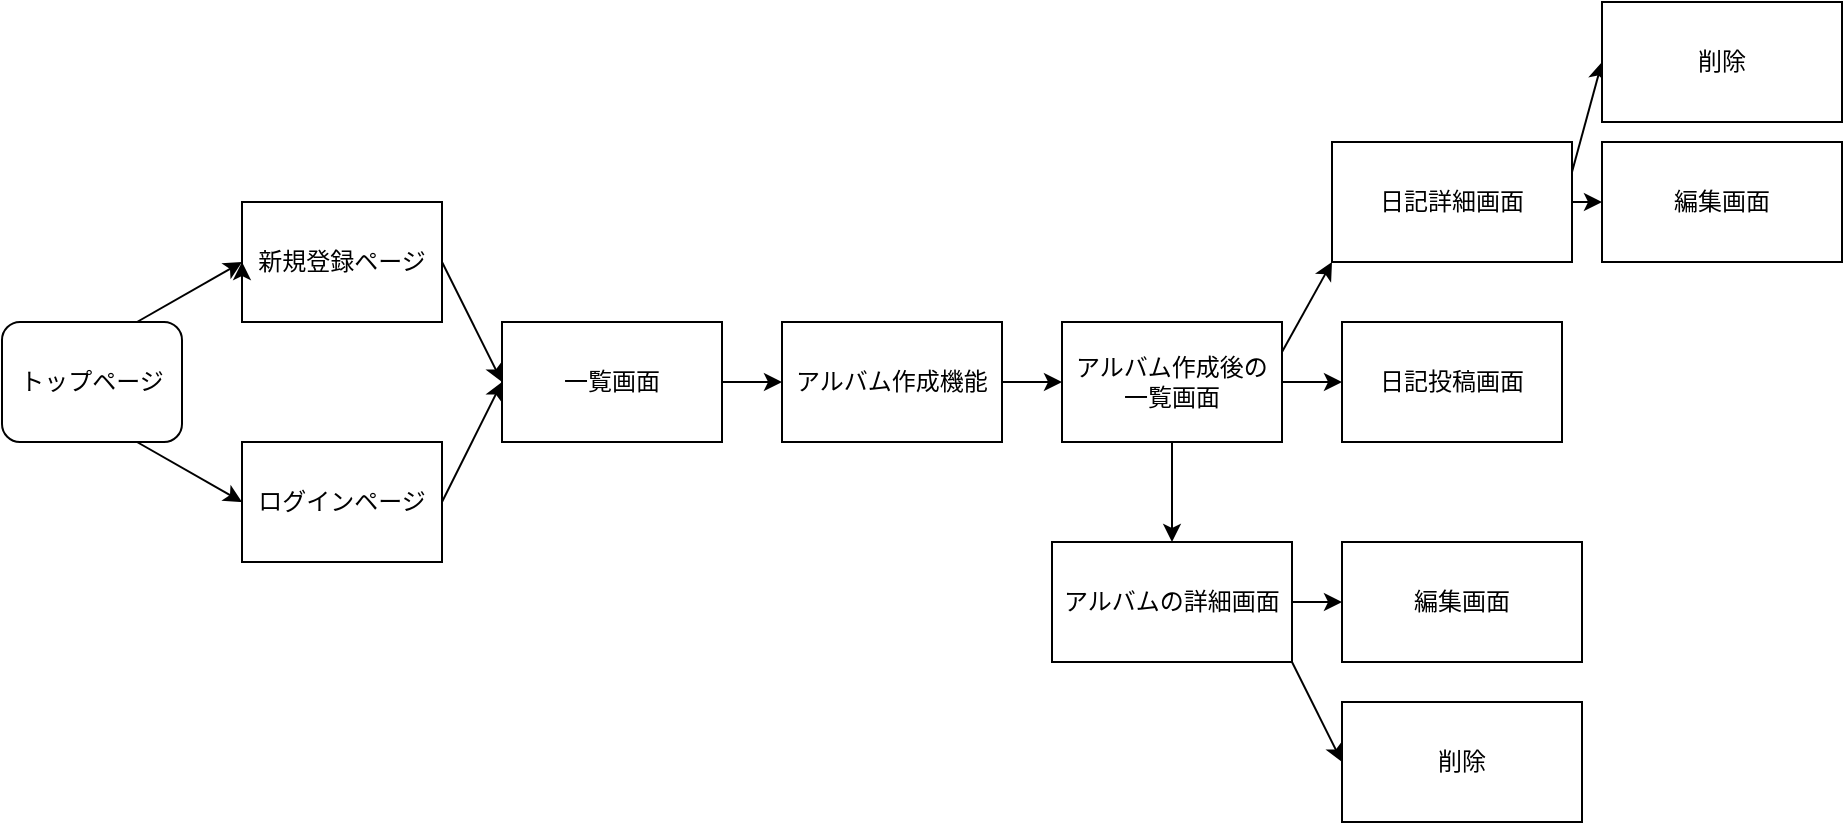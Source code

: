 <mxfile>
    <diagram id="xhqy9ND4OnI2cb78r07r" name="ページ1">
        <mxGraphModel dx="968" dy="680" grid="1" gridSize="10" guides="1" tooltips="1" connect="1" arrows="1" fold="1" page="1" pageScale="1" pageWidth="827" pageHeight="1169" math="0" shadow="0">
            <root>
                <mxCell id="0"/>
                <mxCell id="1" parent="0"/>
                <mxCell id="6" style="edgeStyle=none;html=1;exitX=0.75;exitY=0;exitDx=0;exitDy=0;entryX=0;entryY=0.5;entryDx=0;entryDy=0;" parent="1" source="2" target="4" edge="1">
                    <mxGeometry relative="1" as="geometry"/>
                </mxCell>
                <mxCell id="7" style="edgeStyle=none;html=1;exitX=0.75;exitY=1;exitDx=0;exitDy=0;entryX=0;entryY=0.5;entryDx=0;entryDy=0;" parent="1" source="2" target="5" edge="1">
                    <mxGeometry relative="1" as="geometry"/>
                </mxCell>
                <mxCell id="2" value="トップページ" style="rounded=1;whiteSpace=wrap;html=1;" parent="1" vertex="1">
                    <mxGeometry y="290" width="90" height="60" as="geometry"/>
                </mxCell>
                <mxCell id="187" style="edgeStyle=none;html=1;exitX=1;exitY=0.5;exitDx=0;exitDy=0;entryX=0;entryY=0.5;entryDx=0;entryDy=0;" edge="1" parent="1" source="4" target="170">
                    <mxGeometry relative="1" as="geometry"/>
                </mxCell>
                <mxCell id="4" value="新規登録ページ" style="rounded=0;whiteSpace=wrap;html=1;" parent="1" vertex="1">
                    <mxGeometry x="120" y="230" width="100" height="60" as="geometry"/>
                </mxCell>
                <mxCell id="190" style="edgeStyle=none;html=1;exitX=1;exitY=0.5;exitDx=0;exitDy=0;entryX=0;entryY=0.5;entryDx=0;entryDy=0;" edge="1" parent="1" source="5" target="170">
                    <mxGeometry relative="1" as="geometry"/>
                </mxCell>
                <mxCell id="5" value="ログインページ" style="rounded=0;whiteSpace=wrap;html=1;" parent="1" vertex="1">
                    <mxGeometry x="120" y="350" width="100" height="60" as="geometry"/>
                </mxCell>
                <mxCell id="8" style="edgeStyle=none;html=1;exitX=0;exitY=0.75;exitDx=0;exitDy=0;entryX=0;entryY=0.5;entryDx=0;entryDy=0;" parent="1" source="4" target="4" edge="1">
                    <mxGeometry relative="1" as="geometry"/>
                </mxCell>
                <mxCell id="192" value="" style="edgeStyle=none;html=1;" edge="1" parent="1" source="170" target="191">
                    <mxGeometry relative="1" as="geometry"/>
                </mxCell>
                <mxCell id="170" value="一覧画面" style="rounded=0;whiteSpace=wrap;html=1;" parent="1" vertex="1">
                    <mxGeometry x="250" y="290" width="110" height="60" as="geometry"/>
                </mxCell>
                <mxCell id="194" value="" style="edgeStyle=none;html=1;" edge="1" parent="1" source="191" target="193">
                    <mxGeometry relative="1" as="geometry"/>
                </mxCell>
                <mxCell id="191" value="アルバム作成機能" style="rounded=0;whiteSpace=wrap;html=1;" vertex="1" parent="1">
                    <mxGeometry x="390" y="290" width="110" height="60" as="geometry"/>
                </mxCell>
                <mxCell id="196" value="" style="edgeStyle=none;html=1;" edge="1" parent="1" source="193" target="195">
                    <mxGeometry relative="1" as="geometry"/>
                </mxCell>
                <mxCell id="200" style="edgeStyle=none;html=1;exitX=1;exitY=0.25;exitDx=0;exitDy=0;entryX=0;entryY=1;entryDx=0;entryDy=0;" edge="1" parent="1" source="193" target="198">
                    <mxGeometry relative="1" as="geometry"/>
                </mxCell>
                <mxCell id="204" value="" style="edgeStyle=none;html=1;" edge="1" parent="1" source="193" target="203">
                    <mxGeometry relative="1" as="geometry"/>
                </mxCell>
                <mxCell id="193" value="アルバム作成後の&lt;br&gt;一覧画面" style="rounded=0;whiteSpace=wrap;html=1;" vertex="1" parent="1">
                    <mxGeometry x="530" y="290" width="110" height="60" as="geometry"/>
                </mxCell>
                <mxCell id="195" value="日記投稿画面" style="rounded=0;whiteSpace=wrap;html=1;" vertex="1" parent="1">
                    <mxGeometry x="670" y="290" width="110" height="60" as="geometry"/>
                </mxCell>
                <mxCell id="202" value="" style="edgeStyle=none;html=1;" edge="1" parent="1" source="198" target="201">
                    <mxGeometry relative="1" as="geometry"/>
                </mxCell>
                <mxCell id="212" style="edgeStyle=none;html=1;exitX=1;exitY=0.25;exitDx=0;exitDy=0;entryX=0;entryY=0.5;entryDx=0;entryDy=0;" edge="1" parent="1" source="198" target="207">
                    <mxGeometry relative="1" as="geometry"/>
                </mxCell>
                <mxCell id="198" value="日記詳細画面" style="whiteSpace=wrap;html=1;rounded=0;" vertex="1" parent="1">
                    <mxGeometry x="665" y="200" width="120" height="60" as="geometry"/>
                </mxCell>
                <mxCell id="201" value="編集画面" style="whiteSpace=wrap;html=1;rounded=0;" vertex="1" parent="1">
                    <mxGeometry x="800" y="200" width="120" height="60" as="geometry"/>
                </mxCell>
                <mxCell id="206" value="" style="edgeStyle=none;html=1;" edge="1" parent="1" source="203" target="205">
                    <mxGeometry relative="1" as="geometry"/>
                </mxCell>
                <mxCell id="211" style="edgeStyle=none;html=1;exitX=1;exitY=1;exitDx=0;exitDy=0;entryX=0;entryY=0.5;entryDx=0;entryDy=0;" edge="1" parent="1" source="203" target="209">
                    <mxGeometry relative="1" as="geometry"/>
                </mxCell>
                <mxCell id="203" value="アルバムの詳細画面" style="whiteSpace=wrap;html=1;rounded=0;" vertex="1" parent="1">
                    <mxGeometry x="525" y="400" width="120" height="60" as="geometry"/>
                </mxCell>
                <mxCell id="205" value="編集画面" style="whiteSpace=wrap;html=1;rounded=0;" vertex="1" parent="1">
                    <mxGeometry x="670" y="400" width="120" height="60" as="geometry"/>
                </mxCell>
                <mxCell id="207" value="削除" style="whiteSpace=wrap;html=1;rounded=0;" vertex="1" parent="1">
                    <mxGeometry x="800" y="130" width="120" height="60" as="geometry"/>
                </mxCell>
                <mxCell id="209" value="削除" style="whiteSpace=wrap;html=1;rounded=0;" vertex="1" parent="1">
                    <mxGeometry x="670" y="480" width="120" height="60" as="geometry"/>
                </mxCell>
            </root>
        </mxGraphModel>
    </diagram>
</mxfile>